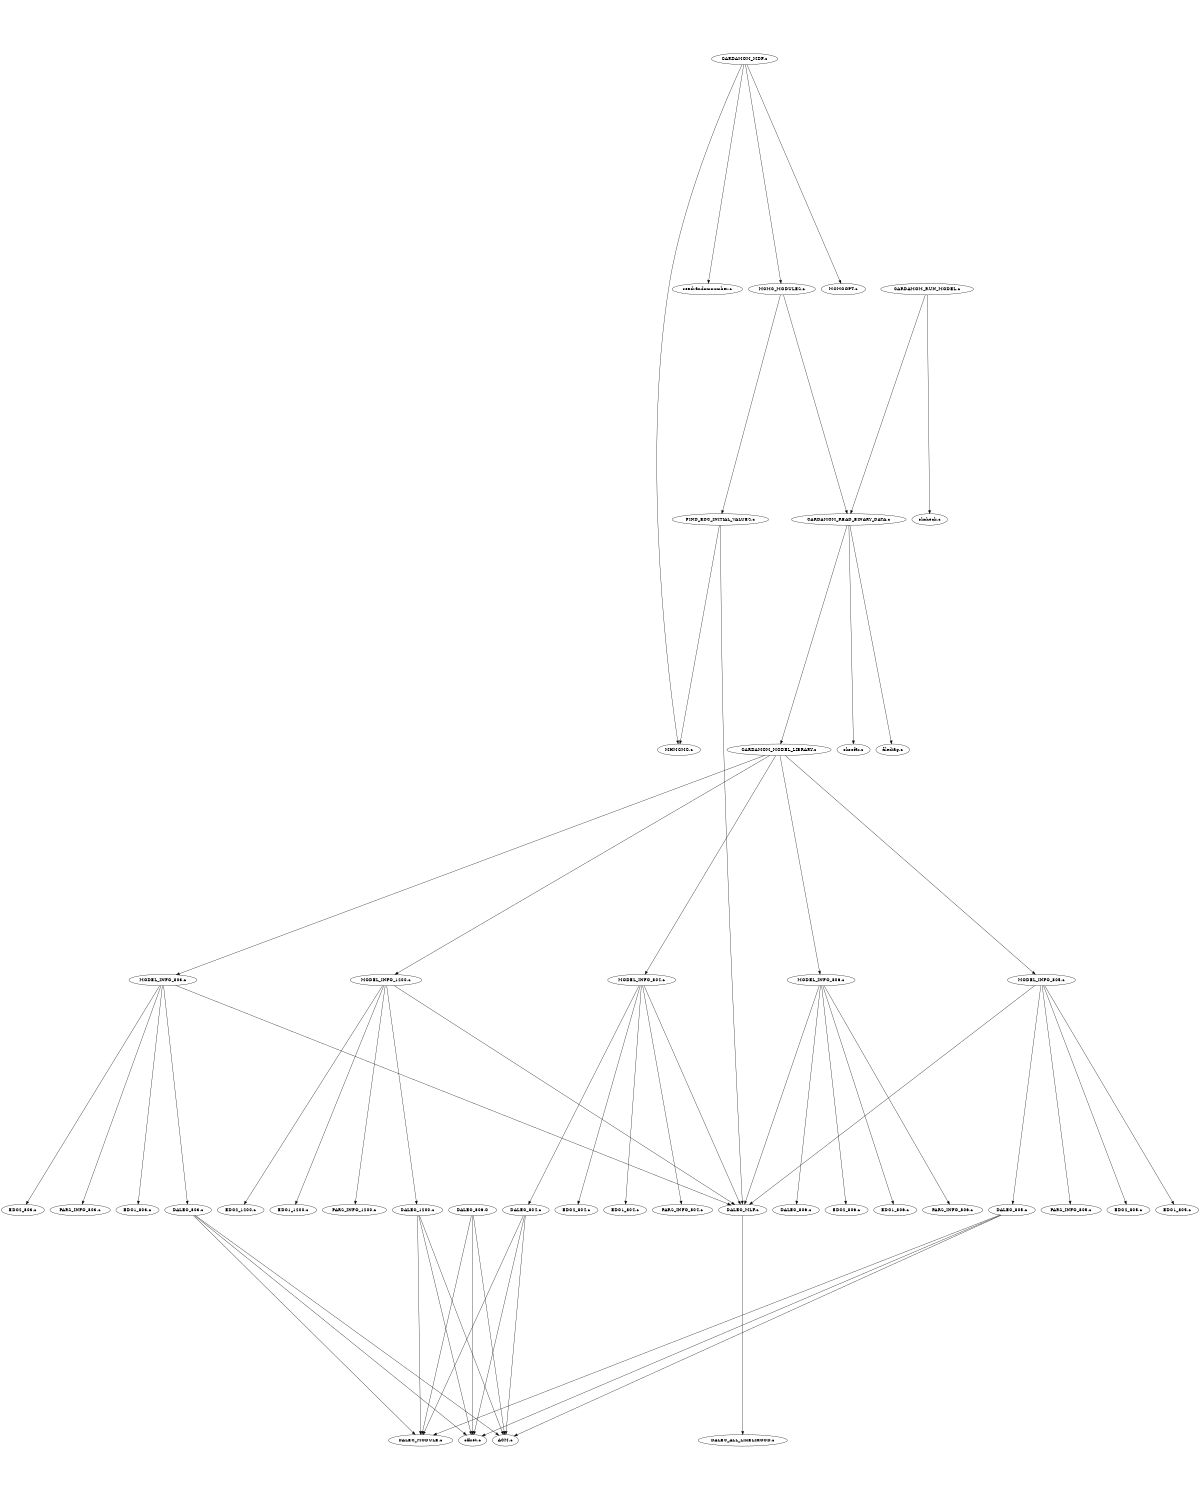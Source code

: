 digraph "source tree" {
    overlap=scale;
    size="8,10";
    ratio="fill";
    fontsize="16";
    fontname="Helvetica";
	clusterrank="local";
	"CARDAMOM_MDF.c" -> "MHMCMC.c"
	"MODEL_INFO_804.c" -> "EDC2_804.c"
	"CARDAMOM_RUN_MODEL.c" -> "CARDAMOM_READ_BINARY_DATA.c"
	"MODEL_INFO_804.c" -> "DALEC_804.c"
	"DALEC_1200.c" -> "ACM.c"
	"MODEL_INFO_806.c" -> "EDC1_806.c"
	"MCMC_MODULES.c" -> "FIND_EDC_INITIAL_VALUES.c"
	"CARDAMOM_MDF.c" -> "MCMC_MODULES.c"
	"MODEL_INFO_803.c" -> "PARS_INFO_803.c"
	"CARDAMOM_READ_BINARY_DATA.c" -> "CARDAMOM_MODEL_LIBRARY.c"
	"MODEL_INFO_804.c" -> "EDC1_804.c"
	"MODEL_INFO_1200.c" -> "EDC1_1200.c"
	"MODEL_INFO_805.c" -> "PARS_INFO_805.c"
	"MODEL_INFO_805.c" -> "EDC2_805.c"
	"FIND_EDC_INITIAL_VALUES.c" -> "DALEC_MLF.c"
	"DALEC_804.c" -> "ACM.c"
	"DALEC_803.c" -> "DALEC_MODULE.c"
	"DALEC_MLF.c" -> "DALEC_ALL_LIKELIHOOD.c"
	"DALEC_803.c" -> "ACM.c"
	"DALEC_804.c" -> "DALEC_MODULE.c"
	"DALEC_805.c" -> "DALEC_MODULE.c"
	"CARDAMOM_MODEL_LIBRARY.c" -> "MODEL_INFO_806.c"
	"MODEL_INFO_1200.c" -> "DALEC_MLF.c"
	"CARDAMOM_RUN_MODEL.c" -> "okcheck.c"
	"CARDAMOM_MODEL_LIBRARY.c" -> "MODEL_INFO_803.c"
	"MODEL_INFO_1200.c" -> "PARS_INFO_1200.c"
	"MODEL_INFO_803.c" -> "DALEC_803.c"
	"MCMC_MODULES.c" -> "CARDAMOM_READ_BINARY_DATA.c"
	"MODEL_INFO_806.c" -> "PARS_INFO_806.c"
	"CARDAMOM_MODEL_LIBRARY.c" -> "MODEL_INFO_1200.c"
	"MODEL_INFO_806.c" -> "DALEC_MLF.c"
	"MODEL_INFO_803.c" -> "EDC1_803.c"
	"CARDAMOM_MDF.c" -> "MCMCOPT.c"
	"MODEL_INFO_805.c" -> "EDC1_805.c"
	"DALEC_1200.c" -> "offset.c"
	"DALEC_1200.c" -> "DALEC_MODULE.c"
	"MODEL_INFO_805.c" -> "DALEC_805.c"
	"MODEL_INFO_805.c" -> "DALEC_MLF.c"
	"FIND_EDC_INITIAL_VALUES.c" -> "MHMCMC.c"
	"DALEC_803.c" -> "offset.c"
	"MODEL_INFO_804.c" -> "DALEC_MLF.c"
	"MODEL_INFO_1200.c" -> "DALEC_1200.c"
	"DALEC_805.c" -> "ACM.c"
	"CARDAMOM_MODEL_LIBRARY.c" -> "MODEL_INFO_805.c"
	"MODEL_INFO_804.c" -> "PARS_INFO_804.c"
	"DALEC_805.c" -> "offset.c"
	"MODEL_INFO_806.c" -> "DALEC_806.c"
	"CARDAMOM_READ_BINARY_DATA.c" -> "oksofar.c"
	"MODEL_INFO_803.c" -> "DALEC_MLF.c"
	"MODEL_INFO_803.c" -> "EDC2_803.c"
	"DALEC_806.C" -> "DALEC_MODULE.c"
	"CARDAMOM_MDF.c" -> "seedrandomnumber.c"
	"MODEL_INFO_806.c" -> "EDC2_806.c"
	"DALEC_806.C" -> "offset.c"
	"DALEC_804.c" -> "offset.c"
	"CARDAMOM_MODEL_LIBRARY.c" -> "MODEL_INFO_804.c"
	"CARDAMOM_READ_BINARY_DATA.c" -> "filediag.c"
	"MODEL_INFO_1200.c" -> "EDC2_1200.c"
	"DALEC_806.C" -> "ACM.c"
}
